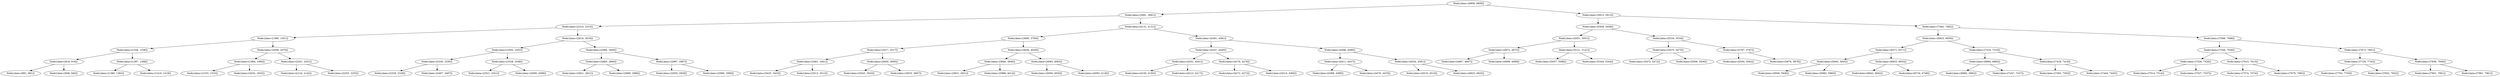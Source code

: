 digraph G{
14050562 [label="Node{data=[4909, 4909]}"]
14050562 -> 2018794816
2018794816 [label="Node{data=[3081, 3081]}"]
2018794816 -> 877959545
877959545 [label="Node{data=[2310, 2310]}"]
877959545 -> 340418158
340418158 [label="Node{data=[1490, 1501]}"]
340418158 -> 654821264
654821264 [label="Node{data=[1328, 1338]}"]
654821264 -> 2112036973
2112036973 [label="Node{data=[918, 918]}"]
2112036973 -> 1844240889
1844240889 [label="Node{data=[891, 891]}"]
2112036973 -> 731081476
731081476 [label="Node{data=[946, 946]}"]
654821264 -> 850465441
850465441 [label="Node{data=[1387, 1388]}"]
850465441 -> 1446362322
1446362322 [label="Node{data=[1380, 1382]}"]
850465441 -> 1549565124
1549565124 [label="Node{data=[1419, 1419]}"]
340418158 -> 1814554368
1814554368 [label="Node{data=[2056, 2070]}"]
1814554368 -> 1455019071
1455019071 [label="Node{data=[1984, 1990]}"]
1455019071 -> 764490006
764490006 [label="Node{data=[1533, 1533]}"]
1455019071 -> 303354428
303354428 [label="Node{data=[2032, 2032]}"]
1814554368 -> 1096296601
1096296601 [label="Node{data=[2201, 2201]}"]
1096296601 -> 1498944673
1498944673 [label="Node{data=[2124, 2142]}"]
1096296601 -> 2112194333
2112194333 [label="Node{data=[2255, 2255]}"]
877959545 -> 1238642607
1238642607 [label="Node{data=[2816, 2816]}"]
1238642607 -> 1229511404
1229511404 [label="Node{data=[2502, 2502]}"]
1229511404 -> 1345069688
1345069688 [label="Node{data=[2330, 2330]}"]
1345069688 -> 18913807
18913807 [label="Node{data=[2328, 2328]}"]
1345069688 -> 1767994579
1767994579 [label="Node{data=[2497, 2497]}"]
1229511404 -> 1718705321
1718705321 [label="Node{data=[2528, 2548]}"]
1718705321 -> 1467981309
1467981309 [label="Node{data=[2521, 2521]}"]
1718705321 -> 1376425471
1376425471 [label="Node{data=[2699, 2699]}"]
1238642607 -> 816821377
816821377 [label="Node{data=[2900, 2900]}"]
816821377 -> 1549218345
1549218345 [label="Node{data=[2860, 2860]}"]
1549218345 -> 2012011563
2012011563 [label="Node{data=[2821, 2821]}"]
1549218345 -> 1901009476
1901009476 [label="Node{data=[2896, 2896]}"]
816821377 -> 1007264592
1007264592 [label="Node{data=[2987, 2987]}"]
1007264592 -> 1495931010
1495931010 [label="Node{data=[2959, 2959]}"]
1007264592 -> 1211533832
1211533832 [label="Node{data=[2990, 2990]}"]
2018794816 -> 1101149296
1101149296 [label="Node{data=[4131, 4131]}"]
1101149296 -> 817896503
817896503 [label="Node{data=[3685, 3706]}"]
817896503 -> 967306405
967306405 [label="Node{data=[3517, 3517]}"]
967306405 -> 1170032467
1170032467 [label="Node{data=[3461, 3461]}"]
1170032467 -> 359463456
359463456 [label="Node{data=[3425, 3425]}"]
1170032467 -> 637365534
637365534 [label="Node{data=[3513, 3513]}"]
967306405 -> 590966720
590966720 [label="Node{data=[3600, 3600]}"]
590966720 -> 202453803
202453803 [label="Node{data=[3543, 3543]}"]
590966720 -> 2120115571
2120115571 [label="Node{data=[3633, 3667]}"]
817896503 -> 805659195
805659195 [label="Node{data=[4026, 4026]}"]
805659195 -> 1487559828
1487559828 [label="Node{data=[3846, 3846]}"]
1487559828 -> 1562883265
1562883265 [label="Node{data=[3831, 3831]}"]
1487559828 -> 1356806123
1356806123 [label="Node{data=[3996, 4012]}"]
805659195 -> 1263567729
1263567729 [label="Node{data=[4083, 4083]}"]
1263567729 -> 1091844211
1091844211 [label="Node{data=[4050, 4050]}"]
1263567729 -> 569707820
569707820 [label="Node{data=[4093, 4126]}"]
1101149296 -> 146540182
146540182 [label="Node{data=[4381, 4381]}"]
146540182 -> 1194870779
1194870779 [label="Node{data=[4247, 4260]}"]
1194870779 -> 655304911
655304911 [label="Node{data=[4201, 4201]}"]
655304911 -> 773512559
773512559 [label="Node{data=[4192, 4193]}"]
655304911 -> 1182463628
1182463628 [label="Node{data=[4213, 4217]}"]
1194870779 -> 1131963943
1131963943 [label="Node{data=[4276, 4276]}"]
1131963943 -> 493844439
493844439 [label="Node{data=[4272, 4272]}"]
1131963943 -> 1709580464
1709580464 [label="Node{data=[4314, 4360]}"]
146540182 -> 1958310934
1958310934 [label="Node{data=[4496, 4496]}"]
1958310934 -> 1953529336
1953529336 [label="Node{data=[4411, 4437]}"]
1953529336 -> 315059566
315059566 [label="Node{data=[4388, 4388]}"]
1953529336 -> 1181756454
1181756454 [label="Node{data=[4470, 4470]}"]
1958310934 -> 2035743034
2035743034 [label="Node{data=[4554, 4581]}"]
2035743034 -> 238998613
238998613 [label="Node{data=[4510, 4510]}"]
2035743034 -> 666596577
666596577 [label="Node{data=[4825, 4825]}"]
14050562 -> 1617784108
1617784108 [label="Node{data=[5913, 5913]}"]
1617784108 -> 775739186
775739186 [label="Node{data=[5458, 5458]}"]
775739186 -> 1457005276
1457005276 [label="Node{data=[5051, 5051]}"]
1457005276 -> 716724378
716724378 [label="Node{data=[4972, 4972]}"]
716724378 -> 565658860
565658860 [label="Node{data=[4967, 4967]}"]
716724378 -> 1769640623
1769640623 [label="Node{data=[4999, 4999]}"]
1457005276 -> 2124645278
2124645278 [label="Node{data=[5121, 5141]}"]
2124645278 -> 381118552
381118552 [label="Node{data=[5057, 5086]}"]
2124645278 -> 222088774
222088774 [label="Node{data=[5344, 5344]}"]
775739186 -> 820959908
820959908 [label="Node{data=[5534, 5534]}"]
820959908 -> 1387462740
1387462740 [label="Node{data=[5475, 5475]}"]
1387462740 -> 2137741298
2137741298 [label="Node{data=[5472, 5472]}"]
1387462740 -> 340715687
340715687 [label="Node{data=[5506, 5506]}"]
820959908 -> 1387473776
1387473776 [label="Node{data=[5797, 5797]}"]
1387473776 -> 415768786
415768786 [label="Node{data=[5550, 5562]}"]
1387473776 -> 1027158270
1027158270 [label="Node{data=[5876, 5876]}"]
1617784108 -> 1582427182
1582427182 [label="Node{data=[7482, 7482]}"]
1582427182 -> 368223295
368223295 [label="Node{data=[6823, 6859]}"]
368223295 -> 1281743075
1281743075 [label="Node{data=[6371, 6371]}"]
1281743075 -> 942649169
942649169 [label="Node{data=[5945, 5945]}"]
942649169 -> 1775113446
1775113446 [label="Node{data=[5936, 5936]}"]
942649169 -> 1771935420
1771935420 [label="Node{data=[5960, 5960]}"]
1281743075 -> 190704044
190704044 [label="Node{data=[6653, 6653]}"]
190704044 -> 1322093233
1322093233 [label="Node{data=[6642, 6642]}"]
190704044 -> 1472057002
1472057002 [label="Node{data=[6734, 6748]}"]
368223295 -> 1385208471
1385208471 [label="Node{data=[7319, 7319]}"]
1385208471 -> 920914400
920914400 [label="Node{data=[6894, 6894]}"]
920914400 -> 341742991
341742991 [label="Node{data=[6882, 6882]}"]
920914400 -> 758104368
758104368 [label="Node{data=[7247, 7247]}"]
1385208471 -> 2076029472
2076029472 [label="Node{data=[7418, 7418]}"]
2076029472 -> 1828724670
1828724670 [label="Node{data=[7393, 7393]}"]
2076029472 -> 219286908
219286908 [label="Node{data=[7444, 7445]}"]
1582427182 -> 1592228783
1592228783 [label="Node{data=[7688, 7688]}"]
1592228783 -> 1214115553
1214115553 [label="Node{data=[7556, 7556]}"]
1214115553 -> 634250683
634250683 [label="Node{data=[7526, 7526]}"]
634250683 -> 950625683
950625683 [label="Node{data=[7514, 7514]}"]
634250683 -> 1576422186
1576422186 [label="Node{data=[7537, 7537]}"]
1214115553 -> 2063309971
2063309971 [label="Node{data=[7615, 7615]}"]
2063309971 -> 819027530
819027530 [label="Node{data=[7574, 7574]}"]
2063309971 -> 1135026238
1135026238 [label="Node{data=[7679, 7682]}"]
1592228783 -> 744983675
744983675 [label="Node{data=[7873, 7891]}"]
744983675 -> 173965920
173965920 [label="Node{data=[7729, 7745]}"]
173965920 -> 818396783
818396783 [label="Node{data=[7703, 7703]}"]
173965920 -> 1251724953
1251724953 [label="Node{data=[7832, 7832]}"]
744983675 -> 1510967269
1510967269 [label="Node{data=[7936, 7936]}"]
1510967269 -> 607929158
607929158 [label="Node{data=[7901, 7901]}"]
1510967269 -> 688239976
688239976 [label="Node{data=[7961, 7961]}"]
}